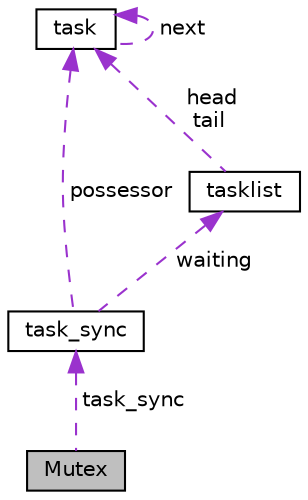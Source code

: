 digraph "Mutex"
{
 // LATEX_PDF_SIZE
  edge [fontname="Helvetica",fontsize="10",labelfontname="Helvetica",labelfontsize="10"];
  node [fontname="Helvetica",fontsize="10",shape=record];
  Node1 [label="Mutex",height=0.2,width=0.4,color="black", fillcolor="grey75", style="filled", fontcolor="black",tooltip=" "];
  Node2 -> Node1 [dir="back",color="darkorchid3",fontsize="10",style="dashed",label=" task_sync" ,fontname="Helvetica"];
  Node2 [label="task_sync",height=0.2,width=0.4,color="black", fillcolor="white", style="filled",URL="$dd/dc4/structtask__sync.html",tooltip=" "];
  Node3 -> Node2 [dir="back",color="darkorchid3",fontsize="10",style="dashed",label=" possessor" ,fontname="Helvetica"];
  Node3 [label="task",height=0.2,width=0.4,color="black", fillcolor="white", style="filled",URL="$db/da2/structtask.html",tooltip=" "];
  Node3 -> Node3 [dir="back",color="darkorchid3",fontsize="10",style="dashed",label=" next" ,fontname="Helvetica"];
  Node4 -> Node2 [dir="back",color="darkorchid3",fontsize="10",style="dashed",label=" waiting" ,fontname="Helvetica"];
  Node4 [label="tasklist",height=0.2,width=0.4,color="black", fillcolor="white", style="filled",URL="$df/d8a/structtasklist.html",tooltip=" "];
  Node3 -> Node4 [dir="back",color="darkorchid3",fontsize="10",style="dashed",label=" head\ntail" ,fontname="Helvetica"];
}
